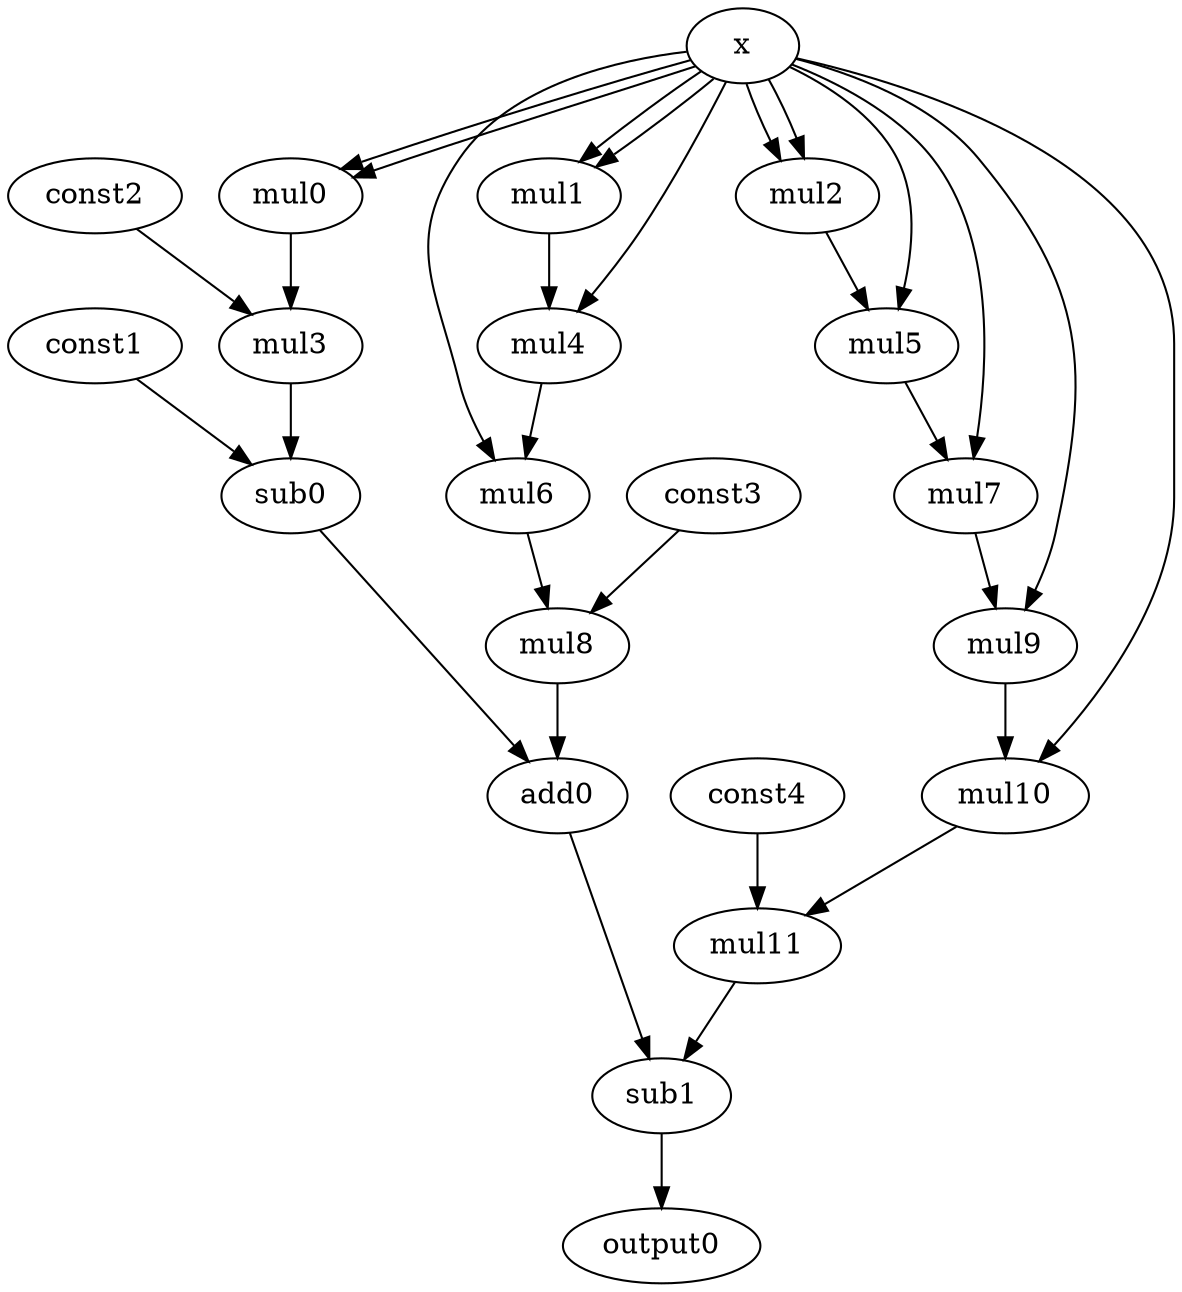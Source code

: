 digraph g {

//const1 = 1
//const2 = 1/2!
//const3 = 1/4!
//const4 = 1/6!


x[opcode=load];
const1[opcode=const];
const2[opcode=const];
const3[opcode=const];
const4[opcode=const];
output0[opcode=store];

mul0[opcode=mul];
mul1[opcode=mul];
mul2[opcode=mul];
mul3[opcode=mul];
mul4[opcode=mul];
mul5[opcode=mul];
mul6[opcode=mul];
mul7[opcode=mul];
mul8[opcode=mul];
mul9[opcode=mul];
mul10[opcode=mul];
mul11[opcode=mul];

sub0[opcode=sub];
sub1[opcode=sub];

add0[opcode=add];

//first layer
x->mul0[operand=0];
x->mul0[operand=1];

x->mul1[operand=0];
x->mul1[operand=1];

x->mul2[operand=0];
x->mul2[operand=1];

//second layer 
mul0->mul3[operand=0];
const2->mul3[operand=1];

mul1->mul4[operand=0];
x->mul4[operand=1];

mul2->mul5[operand=0];
x->mul5[operand=1];

//third layer
const1->sub0[operand=0];
mul3->sub0[operand=1];

x->mul6[operand=0];
mul4->mul6[operand=1];

x->mul7[operand=0];
mul5->mul7[operand=1];

//fourth layer
mul6->mul8[operand=0];
const3->mul8[operand=1];

mul7->mul9[operand=0];
x->mul9[operand=1];

//fifth layer
sub0->add0[operand=0];
mul8->add0[operand=1];

x->mul10[operand=0];
mul9->mul10[operand=1];

mul10->mul11[operand=0];
const4->mul11[operand=1];

add0->sub1[operand=0];
mul11->sub1[operand=1];


sub1->output0[operand=0];

}

